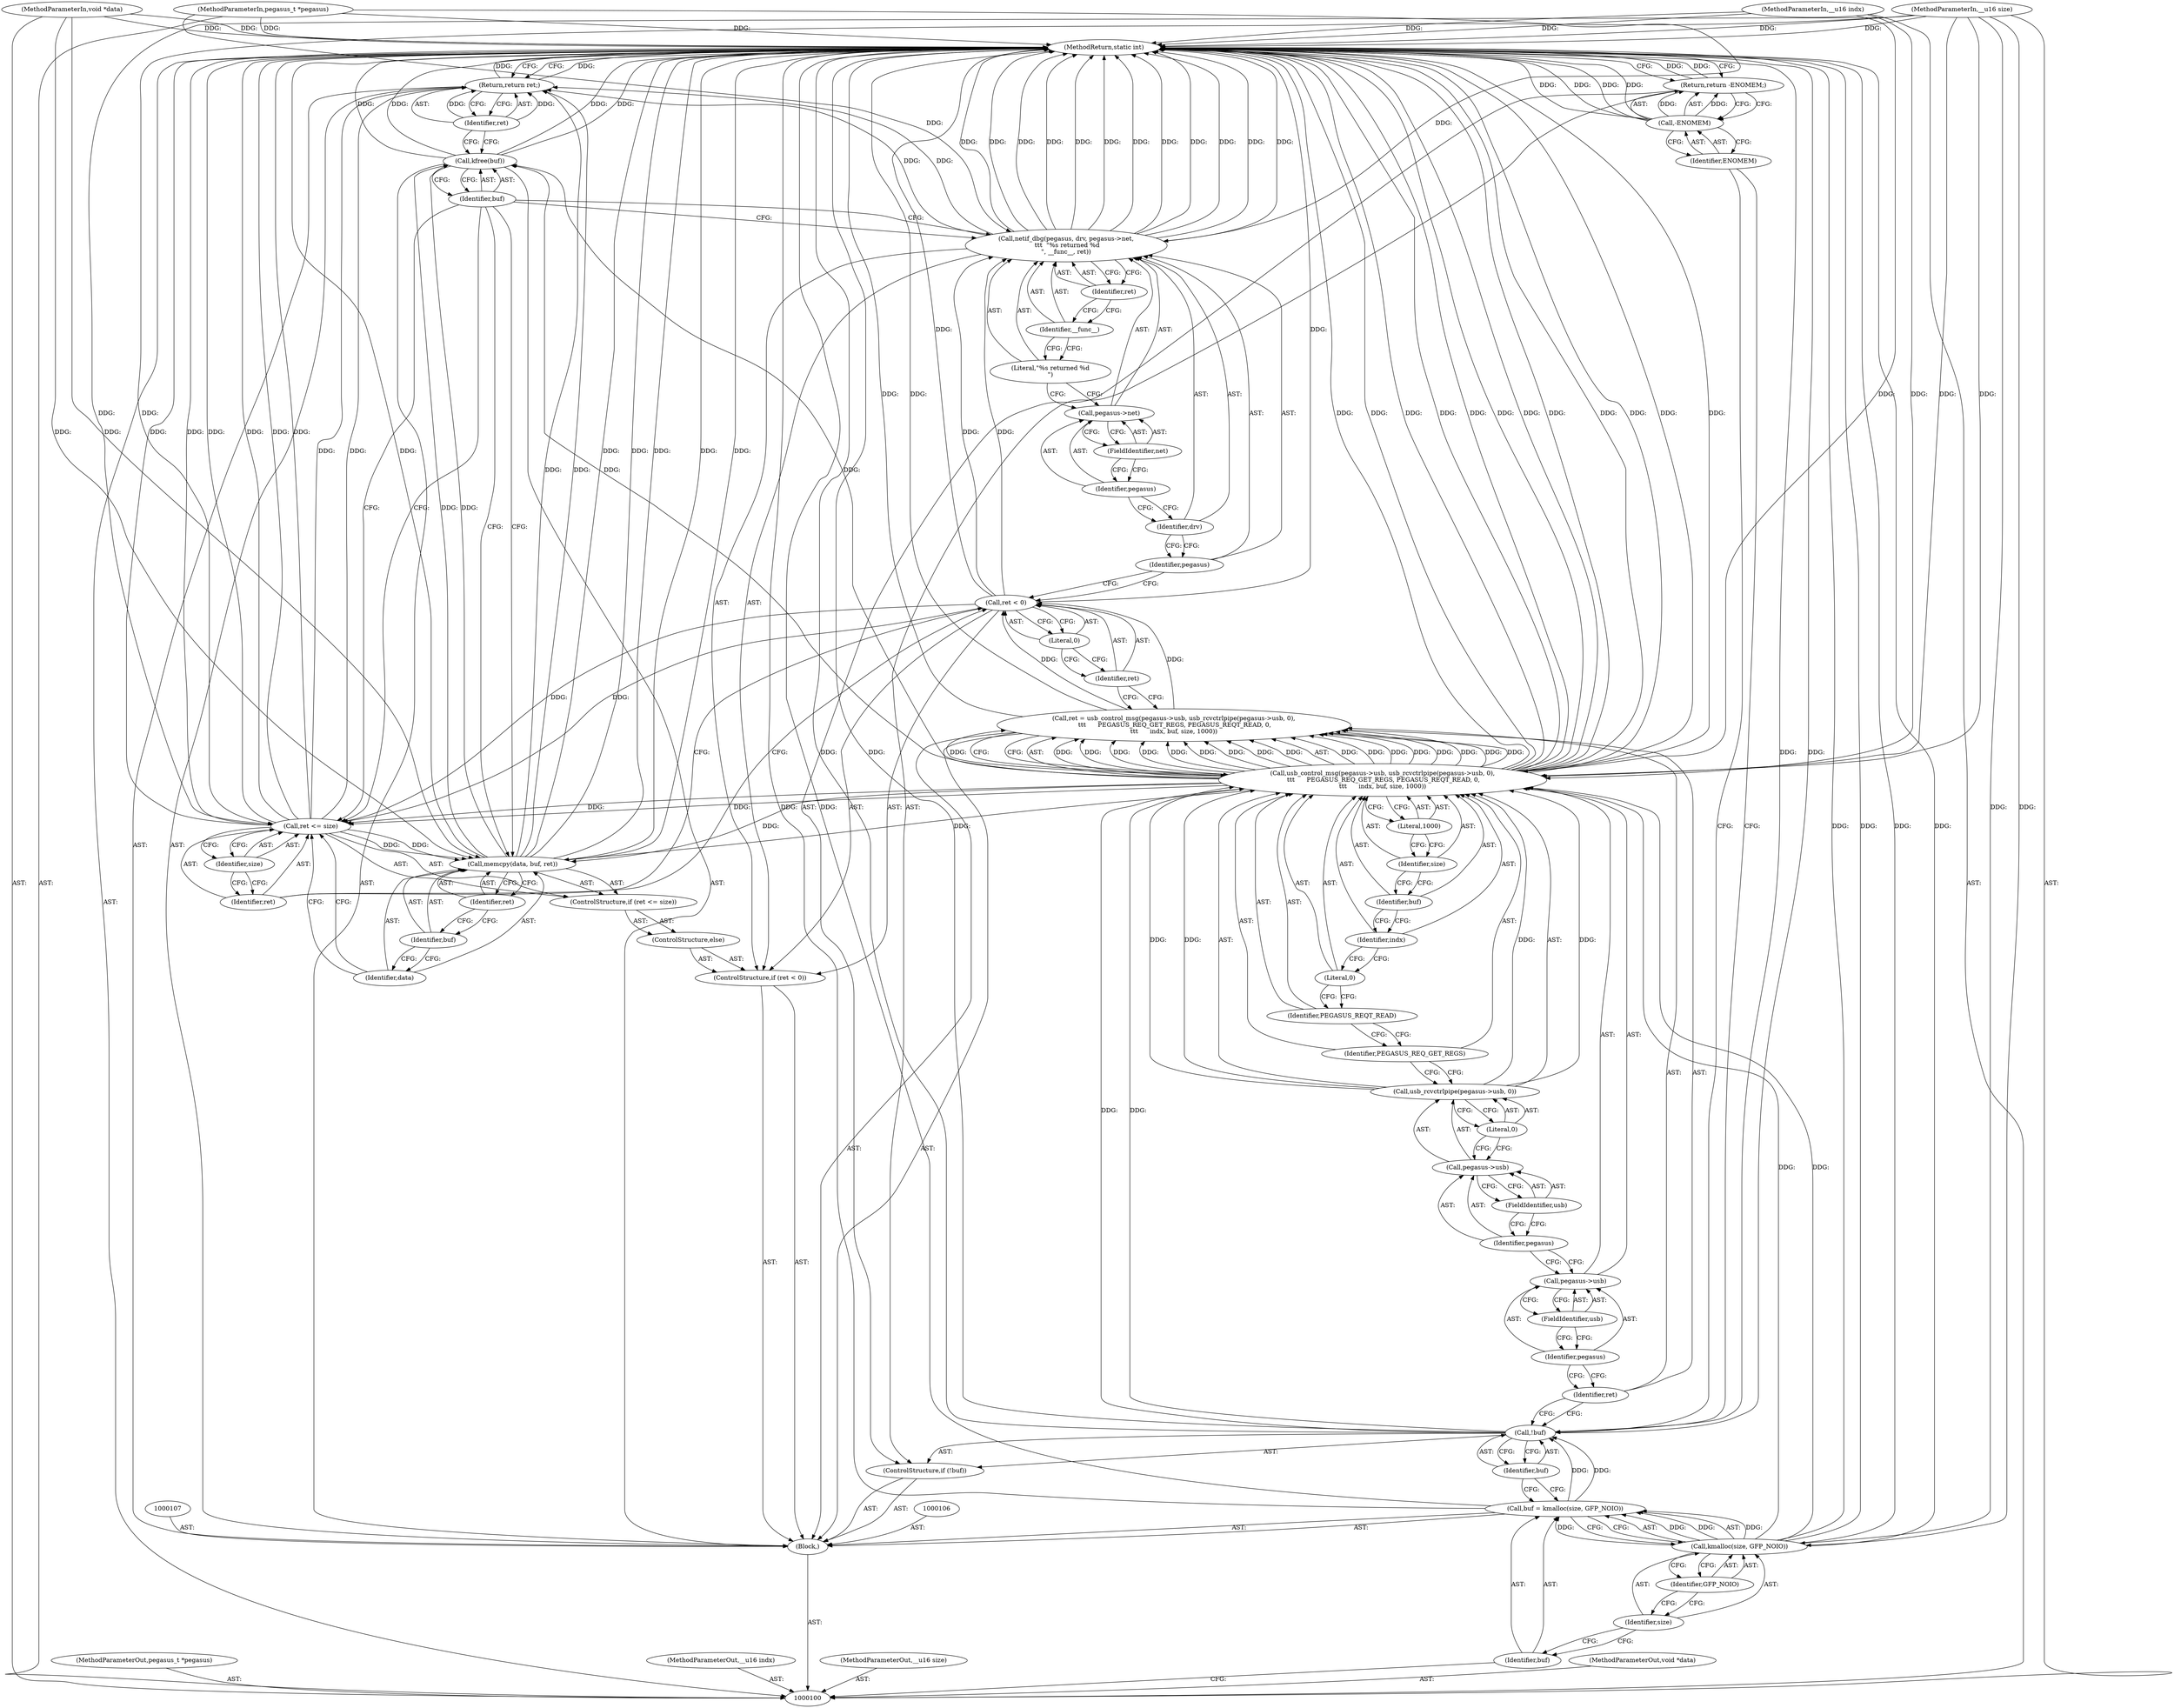 digraph "0_linux_5593523f968bc86d42a035c6df47d5e0979b5ace" {
"1000163" [label="(MethodReturn,static int)"];
"1000101" [label="(MethodParameterIn,pegasus_t *pegasus)"];
"1000243" [label="(MethodParameterOut,pegasus_t *pegasus)"];
"1000102" [label="(MethodParameterIn,__u16 indx)"];
"1000244" [label="(MethodParameterOut,__u16 indx)"];
"1000103" [label="(MethodParameterIn,__u16 size)"];
"1000245" [label="(MethodParameterOut,__u16 size)"];
"1000104" [label="(MethodParameterIn,void *data)"];
"1000246" [label="(MethodParameterOut,void *data)"];
"1000119" [label="(Call,ret = usb_control_msg(pegasus->usb, usb_rcvctrlpipe(pegasus->usb, 0),\n \t\t\t      PEGASUS_REQ_GET_REGS, PEGASUS_REQT_READ, 0,\n\t\t\t      indx, buf, size, 1000))"];
"1000120" [label="(Identifier,ret)"];
"1000122" [label="(Call,pegasus->usb)"];
"1000123" [label="(Identifier,pegasus)"];
"1000124" [label="(FieldIdentifier,usb)"];
"1000125" [label="(Call,usb_rcvctrlpipe(pegasus->usb, 0))"];
"1000126" [label="(Call,pegasus->usb)"];
"1000127" [label="(Identifier,pegasus)"];
"1000128" [label="(FieldIdentifier,usb)"];
"1000129" [label="(Literal,0)"];
"1000121" [label="(Call,usb_control_msg(pegasus->usb, usb_rcvctrlpipe(pegasus->usb, 0),\n \t\t\t      PEGASUS_REQ_GET_REGS, PEGASUS_REQT_READ, 0,\n\t\t\t      indx, buf, size, 1000))"];
"1000130" [label="(Identifier,PEGASUS_REQ_GET_REGS)"];
"1000131" [label="(Identifier,PEGASUS_REQT_READ)"];
"1000132" [label="(Literal,0)"];
"1000134" [label="(Identifier,buf)"];
"1000135" [label="(Identifier,size)"];
"1000136" [label="(Literal,1000)"];
"1000133" [label="(Identifier,indx)"];
"1000140" [label="(Literal,0)"];
"1000137" [label="(ControlStructure,if (ret < 0))"];
"1000138" [label="(Call,ret < 0)"];
"1000139" [label="(Identifier,ret)"];
"1000142" [label="(Identifier,pegasus)"];
"1000143" [label="(Identifier,drv)"];
"1000144" [label="(Call,pegasus->net)"];
"1000145" [label="(Identifier,pegasus)"];
"1000141" [label="(Call,netif_dbg(pegasus, drv, pegasus->net,\n \t\t\t  \"%s returned %d\n\", __func__, ret))"];
"1000146" [label="(FieldIdentifier,net)"];
"1000148" [label="(Identifier,__func__)"];
"1000149" [label="(Identifier,ret)"];
"1000147" [label="(Literal,\"%s returned %d\n\")"];
"1000150" [label="(ControlStructure,else)"];
"1000152" [label="(Call,ret <= size)"];
"1000153" [label="(Identifier,ret)"];
"1000154" [label="(Identifier,size)"];
"1000151" [label="(ControlStructure,if (ret <= size))"];
"1000157" [label="(Identifier,buf)"];
"1000155" [label="(Call,memcpy(data, buf, ret))"];
"1000158" [label="(Identifier,ret)"];
"1000156" [label="(Identifier,data)"];
"1000159" [label="(Call,kfree(buf))"];
"1000160" [label="(Identifier,buf)"];
"1000161" [label="(Return,return ret;)"];
"1000162" [label="(Identifier,ret)"];
"1000105" [label="(Block,)"];
"1000108" [label="(Call,buf = kmalloc(size, GFP_NOIO))"];
"1000109" [label="(Identifier,buf)"];
"1000111" [label="(Identifier,size)"];
"1000112" [label="(Identifier,GFP_NOIO)"];
"1000110" [label="(Call,kmalloc(size, GFP_NOIO))"];
"1000113" [label="(ControlStructure,if (!buf))"];
"1000114" [label="(Call,!buf)"];
"1000115" [label="(Identifier,buf)"];
"1000118" [label="(Identifier,ENOMEM)"];
"1000116" [label="(Return,return -ENOMEM;)"];
"1000117" [label="(Call,-ENOMEM)"];
"1000163" -> "1000100"  [label="AST: "];
"1000163" -> "1000116"  [label="CFG: "];
"1000163" -> "1000161"  [label="CFG: "];
"1000161" -> "1000163"  [label="DDG: "];
"1000116" -> "1000163"  [label="DDG: "];
"1000121" -> "1000163"  [label="DDG: "];
"1000121" -> "1000163"  [label="DDG: "];
"1000121" -> "1000163"  [label="DDG: "];
"1000121" -> "1000163"  [label="DDG: "];
"1000121" -> "1000163"  [label="DDG: "];
"1000121" -> "1000163"  [label="DDG: "];
"1000141" -> "1000163"  [label="DDG: "];
"1000141" -> "1000163"  [label="DDG: "];
"1000141" -> "1000163"  [label="DDG: "];
"1000141" -> "1000163"  [label="DDG: "];
"1000141" -> "1000163"  [label="DDG: "];
"1000141" -> "1000163"  [label="DDG: "];
"1000104" -> "1000163"  [label="DDG: "];
"1000152" -> "1000163"  [label="DDG: "];
"1000152" -> "1000163"  [label="DDG: "];
"1000152" -> "1000163"  [label="DDG: "];
"1000117" -> "1000163"  [label="DDG: "];
"1000117" -> "1000163"  [label="DDG: "];
"1000110" -> "1000163"  [label="DDG: "];
"1000110" -> "1000163"  [label="DDG: "];
"1000159" -> "1000163"  [label="DDG: "];
"1000159" -> "1000163"  [label="DDG: "];
"1000114" -> "1000163"  [label="DDG: "];
"1000114" -> "1000163"  [label="DDG: "];
"1000155" -> "1000163"  [label="DDG: "];
"1000155" -> "1000163"  [label="DDG: "];
"1000155" -> "1000163"  [label="DDG: "];
"1000103" -> "1000163"  [label="DDG: "];
"1000119" -> "1000163"  [label="DDG: "];
"1000102" -> "1000163"  [label="DDG: "];
"1000101" -> "1000163"  [label="DDG: "];
"1000108" -> "1000163"  [label="DDG: "];
"1000138" -> "1000163"  [label="DDG: "];
"1000101" -> "1000100"  [label="AST: "];
"1000101" -> "1000163"  [label="DDG: "];
"1000101" -> "1000141"  [label="DDG: "];
"1000243" -> "1000100"  [label="AST: "];
"1000102" -> "1000100"  [label="AST: "];
"1000102" -> "1000163"  [label="DDG: "];
"1000102" -> "1000121"  [label="DDG: "];
"1000244" -> "1000100"  [label="AST: "];
"1000103" -> "1000100"  [label="AST: "];
"1000103" -> "1000163"  [label="DDG: "];
"1000103" -> "1000110"  [label="DDG: "];
"1000103" -> "1000121"  [label="DDG: "];
"1000103" -> "1000152"  [label="DDG: "];
"1000245" -> "1000100"  [label="AST: "];
"1000104" -> "1000100"  [label="AST: "];
"1000104" -> "1000163"  [label="DDG: "];
"1000104" -> "1000155"  [label="DDG: "];
"1000246" -> "1000100"  [label="AST: "];
"1000119" -> "1000105"  [label="AST: "];
"1000119" -> "1000121"  [label="CFG: "];
"1000120" -> "1000119"  [label="AST: "];
"1000121" -> "1000119"  [label="AST: "];
"1000139" -> "1000119"  [label="CFG: "];
"1000119" -> "1000163"  [label="DDG: "];
"1000121" -> "1000119"  [label="DDG: "];
"1000121" -> "1000119"  [label="DDG: "];
"1000121" -> "1000119"  [label="DDG: "];
"1000121" -> "1000119"  [label="DDG: "];
"1000121" -> "1000119"  [label="DDG: "];
"1000121" -> "1000119"  [label="DDG: "];
"1000121" -> "1000119"  [label="DDG: "];
"1000121" -> "1000119"  [label="DDG: "];
"1000121" -> "1000119"  [label="DDG: "];
"1000119" -> "1000138"  [label="DDG: "];
"1000120" -> "1000119"  [label="AST: "];
"1000120" -> "1000114"  [label="CFG: "];
"1000123" -> "1000120"  [label="CFG: "];
"1000122" -> "1000121"  [label="AST: "];
"1000122" -> "1000124"  [label="CFG: "];
"1000123" -> "1000122"  [label="AST: "];
"1000124" -> "1000122"  [label="AST: "];
"1000127" -> "1000122"  [label="CFG: "];
"1000123" -> "1000122"  [label="AST: "];
"1000123" -> "1000120"  [label="CFG: "];
"1000124" -> "1000123"  [label="CFG: "];
"1000124" -> "1000122"  [label="AST: "];
"1000124" -> "1000123"  [label="CFG: "];
"1000122" -> "1000124"  [label="CFG: "];
"1000125" -> "1000121"  [label="AST: "];
"1000125" -> "1000129"  [label="CFG: "];
"1000126" -> "1000125"  [label="AST: "];
"1000129" -> "1000125"  [label="AST: "];
"1000130" -> "1000125"  [label="CFG: "];
"1000125" -> "1000121"  [label="DDG: "];
"1000125" -> "1000121"  [label="DDG: "];
"1000126" -> "1000125"  [label="AST: "];
"1000126" -> "1000128"  [label="CFG: "];
"1000127" -> "1000126"  [label="AST: "];
"1000128" -> "1000126"  [label="AST: "];
"1000129" -> "1000126"  [label="CFG: "];
"1000127" -> "1000126"  [label="AST: "];
"1000127" -> "1000122"  [label="CFG: "];
"1000128" -> "1000127"  [label="CFG: "];
"1000128" -> "1000126"  [label="AST: "];
"1000128" -> "1000127"  [label="CFG: "];
"1000126" -> "1000128"  [label="CFG: "];
"1000129" -> "1000125"  [label="AST: "];
"1000129" -> "1000126"  [label="CFG: "];
"1000125" -> "1000129"  [label="CFG: "];
"1000121" -> "1000119"  [label="AST: "];
"1000121" -> "1000136"  [label="CFG: "];
"1000122" -> "1000121"  [label="AST: "];
"1000125" -> "1000121"  [label="AST: "];
"1000130" -> "1000121"  [label="AST: "];
"1000131" -> "1000121"  [label="AST: "];
"1000132" -> "1000121"  [label="AST: "];
"1000133" -> "1000121"  [label="AST: "];
"1000134" -> "1000121"  [label="AST: "];
"1000135" -> "1000121"  [label="AST: "];
"1000136" -> "1000121"  [label="AST: "];
"1000119" -> "1000121"  [label="CFG: "];
"1000121" -> "1000163"  [label="DDG: "];
"1000121" -> "1000163"  [label="DDG: "];
"1000121" -> "1000163"  [label="DDG: "];
"1000121" -> "1000163"  [label="DDG: "];
"1000121" -> "1000163"  [label="DDG: "];
"1000121" -> "1000163"  [label="DDG: "];
"1000121" -> "1000119"  [label="DDG: "];
"1000121" -> "1000119"  [label="DDG: "];
"1000121" -> "1000119"  [label="DDG: "];
"1000121" -> "1000119"  [label="DDG: "];
"1000121" -> "1000119"  [label="DDG: "];
"1000121" -> "1000119"  [label="DDG: "];
"1000121" -> "1000119"  [label="DDG: "];
"1000121" -> "1000119"  [label="DDG: "];
"1000121" -> "1000119"  [label="DDG: "];
"1000125" -> "1000121"  [label="DDG: "];
"1000125" -> "1000121"  [label="DDG: "];
"1000102" -> "1000121"  [label="DDG: "];
"1000114" -> "1000121"  [label="DDG: "];
"1000110" -> "1000121"  [label="DDG: "];
"1000103" -> "1000121"  [label="DDG: "];
"1000121" -> "1000152"  [label="DDG: "];
"1000121" -> "1000155"  [label="DDG: "];
"1000121" -> "1000159"  [label="DDG: "];
"1000130" -> "1000121"  [label="AST: "];
"1000130" -> "1000125"  [label="CFG: "];
"1000131" -> "1000130"  [label="CFG: "];
"1000131" -> "1000121"  [label="AST: "];
"1000131" -> "1000130"  [label="CFG: "];
"1000132" -> "1000131"  [label="CFG: "];
"1000132" -> "1000121"  [label="AST: "];
"1000132" -> "1000131"  [label="CFG: "];
"1000133" -> "1000132"  [label="CFG: "];
"1000134" -> "1000121"  [label="AST: "];
"1000134" -> "1000133"  [label="CFG: "];
"1000135" -> "1000134"  [label="CFG: "];
"1000135" -> "1000121"  [label="AST: "];
"1000135" -> "1000134"  [label="CFG: "];
"1000136" -> "1000135"  [label="CFG: "];
"1000136" -> "1000121"  [label="AST: "];
"1000136" -> "1000135"  [label="CFG: "];
"1000121" -> "1000136"  [label="CFG: "];
"1000133" -> "1000121"  [label="AST: "];
"1000133" -> "1000132"  [label="CFG: "];
"1000134" -> "1000133"  [label="CFG: "];
"1000140" -> "1000138"  [label="AST: "];
"1000140" -> "1000139"  [label="CFG: "];
"1000138" -> "1000140"  [label="CFG: "];
"1000137" -> "1000105"  [label="AST: "];
"1000138" -> "1000137"  [label="AST: "];
"1000141" -> "1000137"  [label="AST: "];
"1000150" -> "1000137"  [label="AST: "];
"1000138" -> "1000137"  [label="AST: "];
"1000138" -> "1000140"  [label="CFG: "];
"1000139" -> "1000138"  [label="AST: "];
"1000140" -> "1000138"  [label="AST: "];
"1000142" -> "1000138"  [label="CFG: "];
"1000153" -> "1000138"  [label="CFG: "];
"1000138" -> "1000163"  [label="DDG: "];
"1000119" -> "1000138"  [label="DDG: "];
"1000138" -> "1000141"  [label="DDG: "];
"1000138" -> "1000152"  [label="DDG: "];
"1000139" -> "1000138"  [label="AST: "];
"1000139" -> "1000119"  [label="CFG: "];
"1000140" -> "1000139"  [label="CFG: "];
"1000142" -> "1000141"  [label="AST: "];
"1000142" -> "1000138"  [label="CFG: "];
"1000143" -> "1000142"  [label="CFG: "];
"1000143" -> "1000141"  [label="AST: "];
"1000143" -> "1000142"  [label="CFG: "];
"1000145" -> "1000143"  [label="CFG: "];
"1000144" -> "1000141"  [label="AST: "];
"1000144" -> "1000146"  [label="CFG: "];
"1000145" -> "1000144"  [label="AST: "];
"1000146" -> "1000144"  [label="AST: "];
"1000147" -> "1000144"  [label="CFG: "];
"1000145" -> "1000144"  [label="AST: "];
"1000145" -> "1000143"  [label="CFG: "];
"1000146" -> "1000145"  [label="CFG: "];
"1000141" -> "1000137"  [label="AST: "];
"1000141" -> "1000149"  [label="CFG: "];
"1000142" -> "1000141"  [label="AST: "];
"1000143" -> "1000141"  [label="AST: "];
"1000144" -> "1000141"  [label="AST: "];
"1000147" -> "1000141"  [label="AST: "];
"1000148" -> "1000141"  [label="AST: "];
"1000149" -> "1000141"  [label="AST: "];
"1000160" -> "1000141"  [label="CFG: "];
"1000141" -> "1000163"  [label="DDG: "];
"1000141" -> "1000163"  [label="DDG: "];
"1000141" -> "1000163"  [label="DDG: "];
"1000141" -> "1000163"  [label="DDG: "];
"1000141" -> "1000163"  [label="DDG: "];
"1000141" -> "1000163"  [label="DDG: "];
"1000101" -> "1000141"  [label="DDG: "];
"1000138" -> "1000141"  [label="DDG: "];
"1000141" -> "1000161"  [label="DDG: "];
"1000146" -> "1000144"  [label="AST: "];
"1000146" -> "1000145"  [label="CFG: "];
"1000144" -> "1000146"  [label="CFG: "];
"1000148" -> "1000141"  [label="AST: "];
"1000148" -> "1000147"  [label="CFG: "];
"1000149" -> "1000148"  [label="CFG: "];
"1000149" -> "1000141"  [label="AST: "];
"1000149" -> "1000148"  [label="CFG: "];
"1000141" -> "1000149"  [label="CFG: "];
"1000147" -> "1000141"  [label="AST: "];
"1000147" -> "1000144"  [label="CFG: "];
"1000148" -> "1000147"  [label="CFG: "];
"1000150" -> "1000137"  [label="AST: "];
"1000151" -> "1000150"  [label="AST: "];
"1000152" -> "1000151"  [label="AST: "];
"1000152" -> "1000154"  [label="CFG: "];
"1000153" -> "1000152"  [label="AST: "];
"1000154" -> "1000152"  [label="AST: "];
"1000156" -> "1000152"  [label="CFG: "];
"1000160" -> "1000152"  [label="CFG: "];
"1000152" -> "1000163"  [label="DDG: "];
"1000152" -> "1000163"  [label="DDG: "];
"1000152" -> "1000163"  [label="DDG: "];
"1000138" -> "1000152"  [label="DDG: "];
"1000121" -> "1000152"  [label="DDG: "];
"1000103" -> "1000152"  [label="DDG: "];
"1000152" -> "1000155"  [label="DDG: "];
"1000152" -> "1000161"  [label="DDG: "];
"1000153" -> "1000152"  [label="AST: "];
"1000153" -> "1000138"  [label="CFG: "];
"1000154" -> "1000153"  [label="CFG: "];
"1000154" -> "1000152"  [label="AST: "];
"1000154" -> "1000153"  [label="CFG: "];
"1000152" -> "1000154"  [label="CFG: "];
"1000151" -> "1000150"  [label="AST: "];
"1000152" -> "1000151"  [label="AST: "];
"1000155" -> "1000151"  [label="AST: "];
"1000157" -> "1000155"  [label="AST: "];
"1000157" -> "1000156"  [label="CFG: "];
"1000158" -> "1000157"  [label="CFG: "];
"1000155" -> "1000151"  [label="AST: "];
"1000155" -> "1000158"  [label="CFG: "];
"1000156" -> "1000155"  [label="AST: "];
"1000157" -> "1000155"  [label="AST: "];
"1000158" -> "1000155"  [label="AST: "];
"1000160" -> "1000155"  [label="CFG: "];
"1000155" -> "1000163"  [label="DDG: "];
"1000155" -> "1000163"  [label="DDG: "];
"1000155" -> "1000163"  [label="DDG: "];
"1000104" -> "1000155"  [label="DDG: "];
"1000121" -> "1000155"  [label="DDG: "];
"1000152" -> "1000155"  [label="DDG: "];
"1000155" -> "1000159"  [label="DDG: "];
"1000155" -> "1000161"  [label="DDG: "];
"1000158" -> "1000155"  [label="AST: "];
"1000158" -> "1000157"  [label="CFG: "];
"1000155" -> "1000158"  [label="CFG: "];
"1000156" -> "1000155"  [label="AST: "];
"1000156" -> "1000152"  [label="CFG: "];
"1000157" -> "1000156"  [label="CFG: "];
"1000159" -> "1000105"  [label="AST: "];
"1000159" -> "1000160"  [label="CFG: "];
"1000160" -> "1000159"  [label="AST: "];
"1000162" -> "1000159"  [label="CFG: "];
"1000159" -> "1000163"  [label="DDG: "];
"1000159" -> "1000163"  [label="DDG: "];
"1000155" -> "1000159"  [label="DDG: "];
"1000121" -> "1000159"  [label="DDG: "];
"1000160" -> "1000159"  [label="AST: "];
"1000160" -> "1000141"  [label="CFG: "];
"1000160" -> "1000155"  [label="CFG: "];
"1000160" -> "1000152"  [label="CFG: "];
"1000159" -> "1000160"  [label="CFG: "];
"1000161" -> "1000105"  [label="AST: "];
"1000161" -> "1000162"  [label="CFG: "];
"1000162" -> "1000161"  [label="AST: "];
"1000163" -> "1000161"  [label="CFG: "];
"1000161" -> "1000163"  [label="DDG: "];
"1000162" -> "1000161"  [label="DDG: "];
"1000155" -> "1000161"  [label="DDG: "];
"1000141" -> "1000161"  [label="DDG: "];
"1000152" -> "1000161"  [label="DDG: "];
"1000162" -> "1000161"  [label="AST: "];
"1000162" -> "1000159"  [label="CFG: "];
"1000161" -> "1000162"  [label="CFG: "];
"1000162" -> "1000161"  [label="DDG: "];
"1000105" -> "1000100"  [label="AST: "];
"1000106" -> "1000105"  [label="AST: "];
"1000107" -> "1000105"  [label="AST: "];
"1000108" -> "1000105"  [label="AST: "];
"1000113" -> "1000105"  [label="AST: "];
"1000119" -> "1000105"  [label="AST: "];
"1000137" -> "1000105"  [label="AST: "];
"1000159" -> "1000105"  [label="AST: "];
"1000161" -> "1000105"  [label="AST: "];
"1000108" -> "1000105"  [label="AST: "];
"1000108" -> "1000110"  [label="CFG: "];
"1000109" -> "1000108"  [label="AST: "];
"1000110" -> "1000108"  [label="AST: "];
"1000115" -> "1000108"  [label="CFG: "];
"1000108" -> "1000163"  [label="DDG: "];
"1000110" -> "1000108"  [label="DDG: "];
"1000110" -> "1000108"  [label="DDG: "];
"1000108" -> "1000114"  [label="DDG: "];
"1000109" -> "1000108"  [label="AST: "];
"1000109" -> "1000100"  [label="CFG: "];
"1000111" -> "1000109"  [label="CFG: "];
"1000111" -> "1000110"  [label="AST: "];
"1000111" -> "1000109"  [label="CFG: "];
"1000112" -> "1000111"  [label="CFG: "];
"1000112" -> "1000110"  [label="AST: "];
"1000112" -> "1000111"  [label="CFG: "];
"1000110" -> "1000112"  [label="CFG: "];
"1000110" -> "1000108"  [label="AST: "];
"1000110" -> "1000112"  [label="CFG: "];
"1000111" -> "1000110"  [label="AST: "];
"1000112" -> "1000110"  [label="AST: "];
"1000108" -> "1000110"  [label="CFG: "];
"1000110" -> "1000163"  [label="DDG: "];
"1000110" -> "1000163"  [label="DDG: "];
"1000110" -> "1000108"  [label="DDG: "];
"1000110" -> "1000108"  [label="DDG: "];
"1000103" -> "1000110"  [label="DDG: "];
"1000110" -> "1000121"  [label="DDG: "];
"1000113" -> "1000105"  [label="AST: "];
"1000114" -> "1000113"  [label="AST: "];
"1000116" -> "1000113"  [label="AST: "];
"1000114" -> "1000113"  [label="AST: "];
"1000114" -> "1000115"  [label="CFG: "];
"1000115" -> "1000114"  [label="AST: "];
"1000118" -> "1000114"  [label="CFG: "];
"1000120" -> "1000114"  [label="CFG: "];
"1000114" -> "1000163"  [label="DDG: "];
"1000114" -> "1000163"  [label="DDG: "];
"1000108" -> "1000114"  [label="DDG: "];
"1000114" -> "1000121"  [label="DDG: "];
"1000115" -> "1000114"  [label="AST: "];
"1000115" -> "1000108"  [label="CFG: "];
"1000114" -> "1000115"  [label="CFG: "];
"1000118" -> "1000117"  [label="AST: "];
"1000118" -> "1000114"  [label="CFG: "];
"1000117" -> "1000118"  [label="CFG: "];
"1000116" -> "1000113"  [label="AST: "];
"1000116" -> "1000117"  [label="CFG: "];
"1000117" -> "1000116"  [label="AST: "];
"1000163" -> "1000116"  [label="CFG: "];
"1000116" -> "1000163"  [label="DDG: "];
"1000117" -> "1000116"  [label="DDG: "];
"1000117" -> "1000116"  [label="AST: "];
"1000117" -> "1000118"  [label="CFG: "];
"1000118" -> "1000117"  [label="AST: "];
"1000116" -> "1000117"  [label="CFG: "];
"1000117" -> "1000163"  [label="DDG: "];
"1000117" -> "1000163"  [label="DDG: "];
"1000117" -> "1000116"  [label="DDG: "];
}

